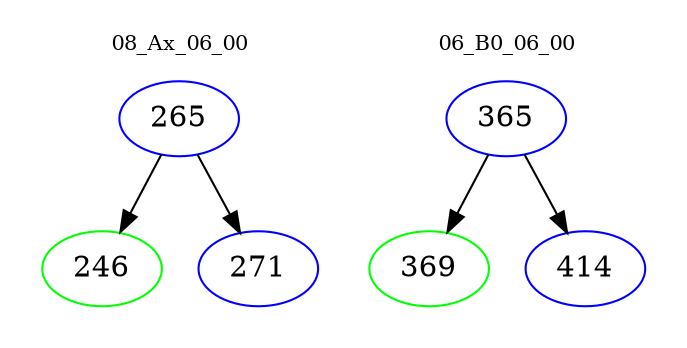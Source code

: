 digraph{
subgraph cluster_0 {
color = white
label = "08_Ax_06_00";
fontsize=10;
T0_265 [label="265", color="blue"]
T0_265 -> T0_246 [color="black"]
T0_246 [label="246", color="green"]
T0_265 -> T0_271 [color="black"]
T0_271 [label="271", color="blue"]
}
subgraph cluster_1 {
color = white
label = "06_B0_06_00";
fontsize=10;
T1_365 [label="365", color="blue"]
T1_365 -> T1_369 [color="black"]
T1_369 [label="369", color="green"]
T1_365 -> T1_414 [color="black"]
T1_414 [label="414", color="blue"]
}
}
